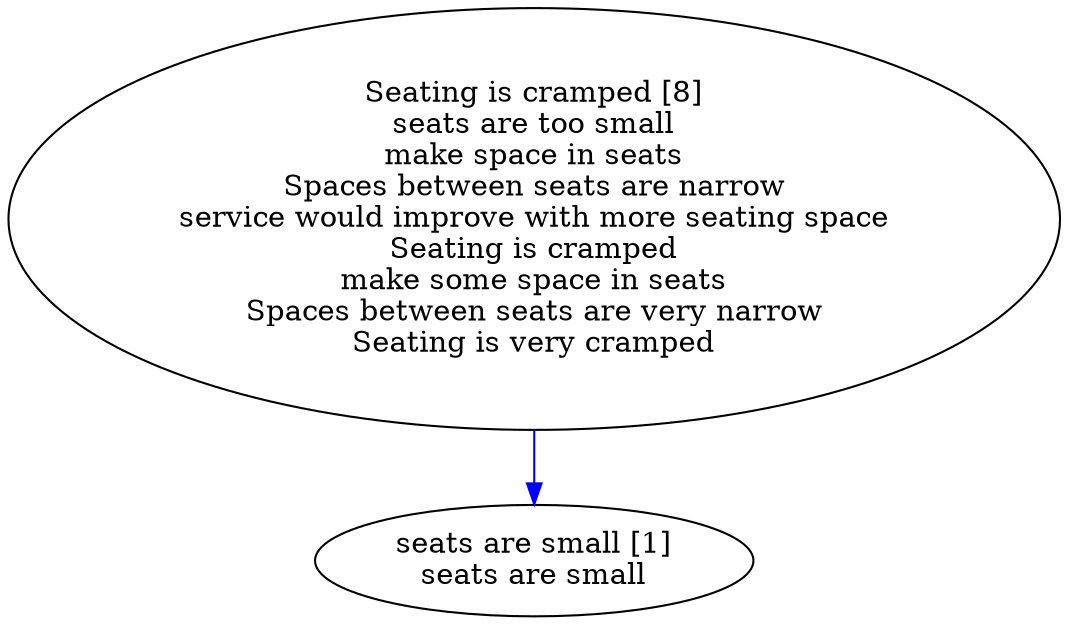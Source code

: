 digraph collapsedGraph {
"Seating is cramped [8]\nseats are too small\nmake space in seats\nSpaces between seats are narrow\nservice would improve with more seating space\nSeating is cramped\nmake some space in seats\nSpaces between seats are very narrow\nSeating is very cramped""seats are small [1]\nseats are small""Seating is cramped [8]\nseats are too small\nmake space in seats\nSpaces between seats are narrow\nservice would improve with more seating space\nSeating is cramped\nmake some space in seats\nSpaces between seats are very narrow\nSeating is very cramped" -> "seats are small [1]\nseats are small" [color=blue]
}